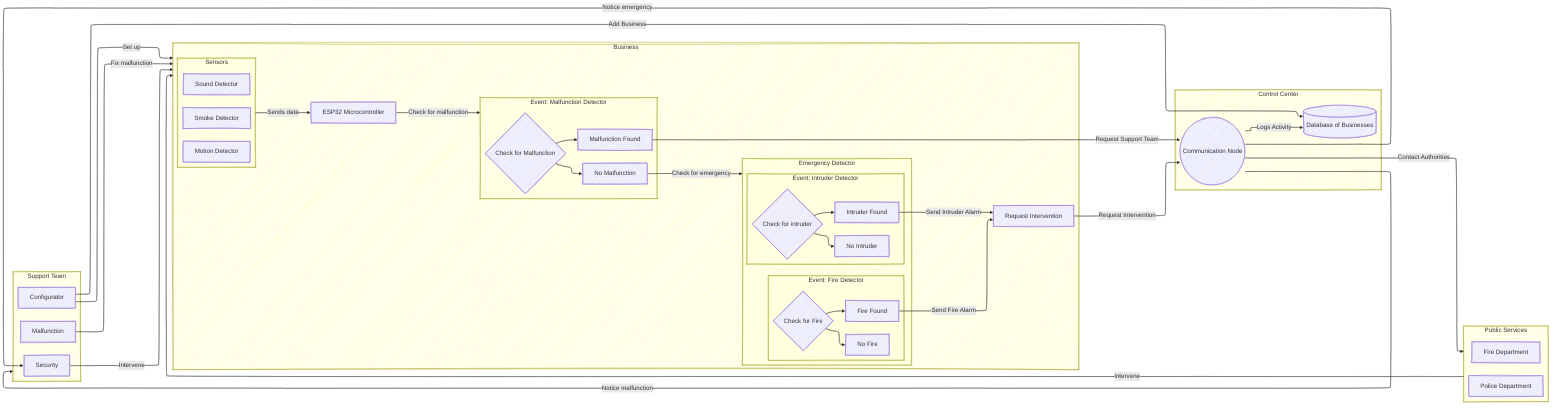 ---
config:
  look: handDrawn
  theme: default
  layout: elk
---
flowchart LR
    subgraph Business
        ESP32[ESP32 Microcontroller]
        ReqIntervention[Request Intervention]
        subgraph Sensors
            Smoke[Smoke Detector]
            Motion[Motion Detector]
            Sound[Sound Detector]
        end
        subgraph ECheckMal[Event: Malfunction Detector]
            MalfunctionCheck{Check for Malfunction}
            MalfunctionFound[Malfunction Found]
            NoMalfunction[No Malfunction]
            MalfunctionCheck --> MalfunctionFound
            MalfunctionCheck --> NoMalfunction
        end
        subgraph EmergencyDetector[Emergency Detector]
            subgraph ECheckIntruder[Event: Intruder Detector]
                CheckIntruder{Check for intruder}
                NoIntruder[No Intruder]
                IntruderFound[Intruder Found]
                CheckIntruder --> IntruderFound
                CheckIntruder --> NoIntruder
            end
            subgraph ECheckFire[Event: Fire Detector]
                CheckFire{Check for Fire}
                NoFire[No Fire]
                FireFound[Fire Found]
                CheckFire --> FireFound
                CheckFire --> NoFire
            end
        end
        Sensors -->|Sends data| ESP32
        ESP32 -->|Check for malfunction| ECheckMal
        NoMalfunction -->|Check for emergency| EmergencyDetector
        IntruderFound -->|Send Intruder Alarm| ReqIntervention
        FireFound -->|Send Fire Alarm| ReqIntervention
    end
    subgraph Support[Support Team]
        Malfunction[Malfunction]
        Configurator[Configurator]
        Security[Security]
    end
    Malfunction -->|Fix malfunction| Business
    Configurator -->|Set up| Business
    Configurator -->|Add Business| Database
    Security -->|Intervene| Business
    subgraph Center[Control Center]
        Communication((Communication Node))
        Database[(Database of Businesses)]
        Communication -->|Logs Activity | Database
    end
    MalfunctionFound -->|Request Support Team| Communication
    ReqIntervention -->|Request Intervention| Communication
    Communication -->|Notice malfunction| Support
    subgraph PublicServices[Public Services]
    FireDepartment[Fire Department]
    PoliceDepartment[Police Department]
    end
    Communication -->|Contact Authorities| PublicServices
    PublicServices -->|Intervene| Business
    Communication -->|Notice emergency| Security